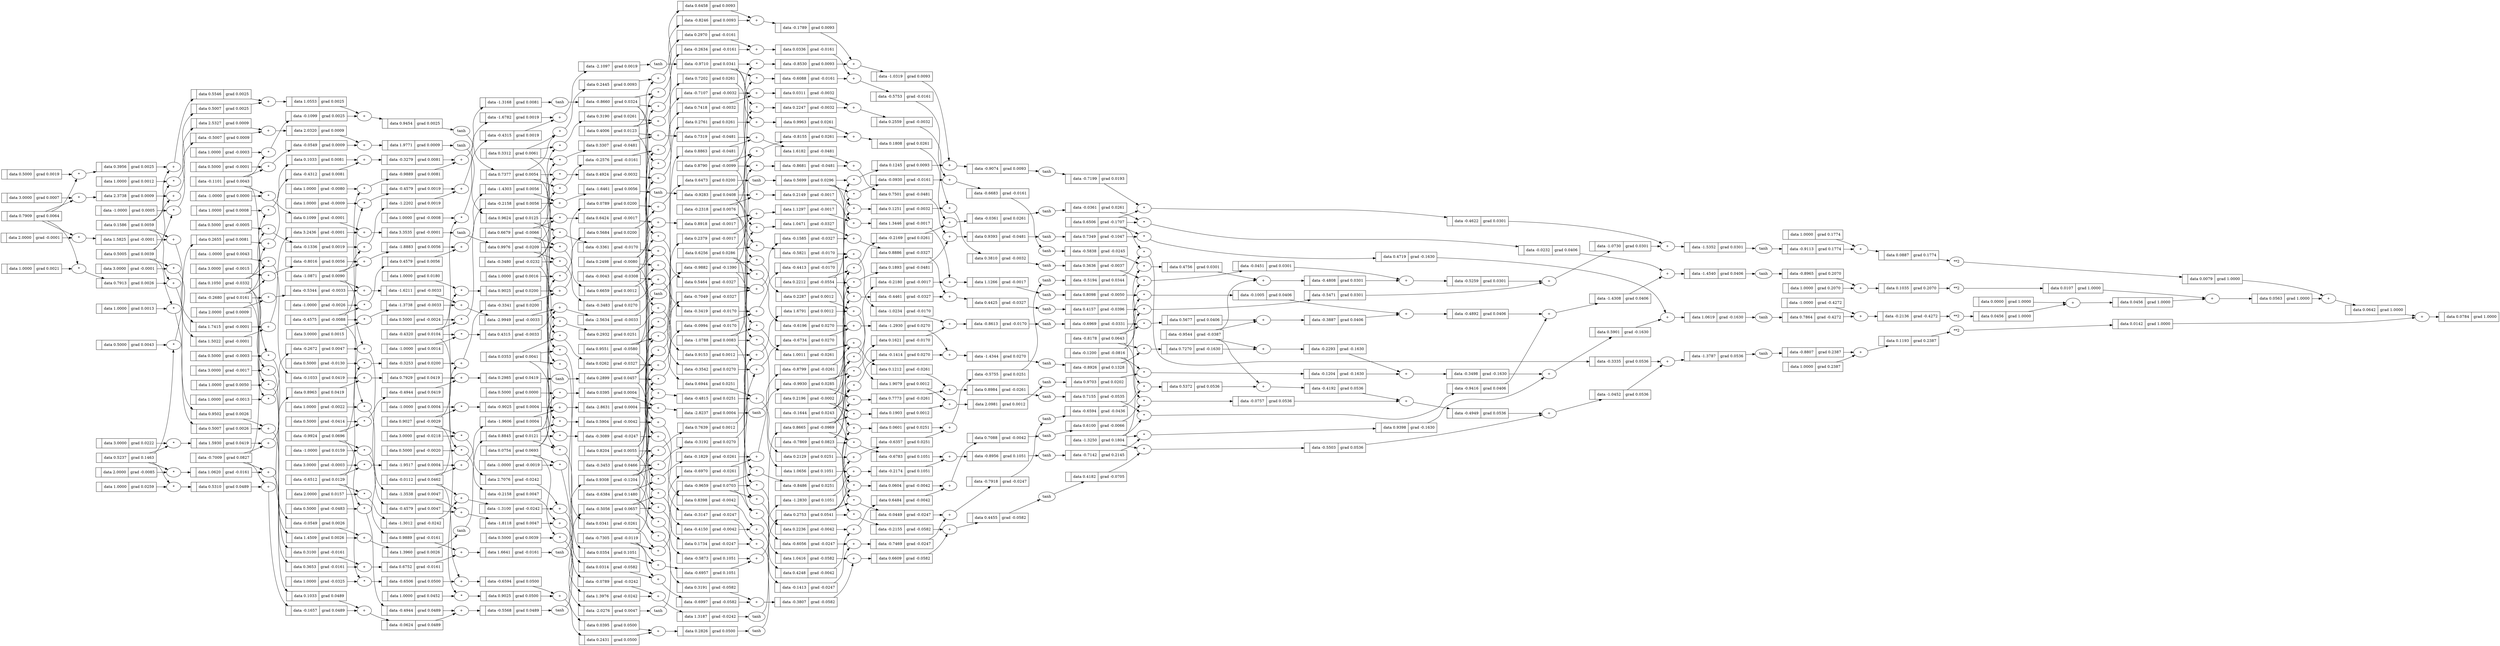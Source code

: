digraph {
	graph [rankdir=LR]
	140246406922304 [label="{ | data 3.0000 | grad 0.0007}" shape=record]
	140246406922352 [label="{ | data 2.3738 | grad 0.0009}" shape=record]
	"140246406922352*" [label="*"]
	"140246406922352*" -> 140246406922352
	140246655598704 [label="{ | data -1.4308 | grad 0.0406}" shape=record]
	"140246655598704+" [label="+"]
	"140246655598704+" -> 140246655598704
	140246655729776 [label="{ | data 0.5372 | grad 0.0536}" shape=record]
	"140246655729776*" [label="*"]
	"140246655729776*" -> 140246655729776
	140246655697104 [label="{ | data 1.0000 | grad 0.0452}" shape=record]
	140246655697152 [label="{ | data 0.9025 | grad 0.0500}" shape=record]
	"140246655697152*" [label="*"]
	"140246655697152*" -> 140246655697152
	140246655598896 [label="{ | data -0.0232 | grad 0.0406}" shape=record]
	"140246655598896*" [label="*"]
	"140246655598896*" -> 140246655598896
	140246655729968 [label="{ | data -0.4192 | grad 0.0536}" shape=record]
	"140246655729968+" [label="+"]
	"140246655729968+" -> 140246655729968
	140246406922640 [label="{ | data 0.9398 | grad -0.1630}" shape=record]
	"140246406922640*" [label="*"]
	"140246406922640*" -> 140246406922640
	140246655697344 [label="{ | data 0.2431 | grad 0.0500}" shape=record]
	"140246655697344+" [label="+"]
	"140246655697344+" -> 140246655697344
	140246655599088 [label="{ | data -1.4540 | grad 0.0406}" shape=record]
	"140246655599088+" [label="+"]
	"140246655599088+" -> 140246655599088
	140246406922736 [label="{ | data 0.1893 | grad -0.0481}" shape=record]
	"140246406922736*" [label="*"]
	"140246406922736*" -> 140246406922736
	140246655730160 [label="{ | data -0.0757 | grad 0.0536}" shape=record]
	"140246655730160*" [label="*"]
	"140246655730160*" -> 140246655730160
	140246655599184 [label="{ | data -0.8965 | grad 0.2070}" shape=record]
	"140246655599184tanh" [label=tanh]
	"140246655599184tanh" -> 140246655599184
	140246655697536 [label="{ | data 0.5000 | grad 0.0039}" shape=record]
	140246655730352 [label="{ | data -0.4949 | grad 0.0536}" shape=record]
	"140246655730352+" [label="+"]
	"140246655730352+" -> 140246655730352
	140246655697584 [label="{ | data 0.0395 | grad 0.0500}" shape=record]
	"140246655697584*" [label="*"]
	"140246655697584*" -> 140246655697584
	140246406923072 [label="{ | data 0.9624 | grad 0.0125}" shape=record]
	"140246406923072tanh" [label=tanh]
	"140246406923072tanh" -> 140246406923072
	140246655599472 [label="{ | data 0.5000 | grad 0.0019}" shape=record]
	140246655697776 [label="{ | data 0.2826 | grad 0.0500}" shape=record]
	"140246655697776+" [label="+"]
	"140246655697776+" -> 140246655697776
	140246655730544 [label="{ | data -0.5503 | grad 0.0536}" shape=record]
	"140246655730544*" [label="*"]
	"140246655730544*" -> 140246655730544
	140246655599520 [label="{ | data 0.3956 | grad 0.0025}" shape=record]
	"140246655599520*" [label="*"]
	"140246655599520*" -> 140246655599520
	140246655697872 [label="{ | data 0.2753 | grad 0.0541}" shape=record]
	"140246655697872tanh" [label=tanh]
	"140246655697872tanh" -> 140246655697872
	140246406923264 [label="{ | data 2.0320 | grad 0.0009}" shape=record]
	"140246406923264+" [label="+"]
	"140246406923264+" -> 140246406923264
	140246655730736 [label="{ | data -1.0452 | grad 0.0536}" shape=record]
	"140246655730736+" [label="+"]
	"140246655730736+" -> 140246655730736
	140246655599712 [label="{ | data 0.5546 | grad 0.0025}" shape=record]
	"140246655599712+" [label="+"]
	"140246655599712+" -> 140246655599712
	140246406923456 [label="{ | data -0.0549 | grad 0.0009}" shape=record]
	"140246406923456*" [label="*"]
	"140246406923456*" -> 140246406923456
	140246655698160 [label="{ | data -0.3089 | grad -0.0247}" shape=record]
	"140246655698160*" [label="*"]
	"140246655698160*" -> 140246655698160
	140246655730928 [label="{ | data -0.3335 | grad 0.0536}" shape=record]
	"140246655730928*" [label="*"]
	"140246655730928*" -> 140246655730928
	140246655599904 [label="{ | data 1.0000 | grad 0.0012}" shape=record]
	140246655599952 [label="{ | data 0.5007 | grad 0.0025}" shape=record]
	"140246655599952*" [label="*"]
	"140246655599952*" -> 140246655599952
	140246655731120 [label="{ | data -1.3787 | grad 0.0536}" shape=record]
	"140246655731120+" [label="+"]
	"140246655731120+" -> 140246655731120
	140246655698352 [label="{ | data -0.3147 | grad -0.0247}" shape=record]
	"140246655698352+" [label="+"]
	"140246655698352+" -> 140246655698352
	140246406923792 [label="{ | data 0.9393 | grad -0.0481}" shape=record]
	"140246406923792+" [label="+"]
	"140246406923792+" -> 140246406923792
	140246655600144 [label="{ | data 1.0553 | grad 0.0025}" shape=record]
	"140246655600144+" [label="+"]
	"140246655600144+" -> 140246655600144
	140246655731216 [label="{ | data -0.8807 | grad 0.2387}" shape=record]
	"140246655731216tanh" [label=tanh]
	"140246655731216tanh" -> 140246655731216
	140246406923888 [label="{ | data -0.3498 | grad -0.1630}" shape=record]
	"140246406923888+" [label="+"]
	"140246406923888+" -> 140246406923888
	140246655731312 [label="{ | data -1.0000 | grad -0.4272}" shape=record]
	140246655698544 [label="{ | data 0.1734 | grad -0.0247}" shape=record]
	"140246655698544*" [label="*"]
	"140246655698544*" -> 140246655698544
	140246655731360 [label="{ | data -0.2136 | grad -0.4272}" shape=record]
	"140246655731360+" [label="+"]
	"140246655731360+" -> 140246655731360
	140246406923984 [label="{ | data 0.7349 | grad -0.1047}" shape=record]
	"140246406923984tanh" [label=tanh]
	"140246406923984tanh" -> 140246406923984
	140246655600336 [label="{ | data 1.0000 | grad -0.0003}" shape=record]
	140246655600384 [label="{ | data -0.1099 | grad 0.0025}" shape=record]
	"140246655600384*" [label="*"]
	"140246655600384*" -> 140246655600384
	140246406924080 [label="{ | data 2.5327 | grad 0.0009}" shape=record]
	"140246406924080+" [label="+"]
	"140246406924080+" -> 140246406924080
	140246655698736 [label="{ | data -0.1413 | grad -0.0247}" shape=record]
	"140246655698736+" [label="+"]
	"140246655698736+" -> 140246655698736
	140246655731552 [label="{ | data 0.0456 | grad 1.0000}" shape=record]
	"140246655731552**2" [label="**2"]
	"140246655731552**2" -> 140246655731552
	140246655600576 [label="{ | data 0.9454 | grad 0.0025}" shape=record]
	"140246655600576+" [label="+"]
	"140246655600576+" -> 140246655600576
	140246655698928 [label="{ | data -0.6056 | grad -0.0247}" shape=record]
	"140246655698928*" [label="*"]
	"140246655698928*" -> 140246655698928
	140246655731744 [label="{ | data 0.0000 | grad 1.0000}" shape=record]
	140246655600672 [label="{ | data 0.7377 | grad 0.0054}" shape=record]
	"140246655600672tanh" [label=tanh]
	"140246655600672tanh" -> 140246655600672
	140246655731792 [label="{ | data 0.0456 | grad 1.0000}" shape=record]
	"140246655731792+" [label="+"]
	"140246655731792+" -> 140246655731792
	140246655699120 [label="{ | data -0.7469 | grad -0.0247}" shape=record]
	"140246655699120+" [label="+"]
	"140246655699120+" -> 140246655699120
	140246406924512 [label="{ | data -1.0000 | grad 0.0005}" shape=record]
	140246655731984 [label="{ | data 1.0000 | grad 0.2070}" shape=record]
	140246406924560 [label="{ | data 0.7864 | grad -0.4272}" shape=record]
	"140246406924560tanh" [label=tanh]
	"140246406924560tanh" -> 140246406924560
	140246655732032 [label="{ | data 0.1035 | grad 0.2070}" shape=record]
	"140246655732032+" [label="+"]
	"140246655732032+" -> 140246655732032
	140246655600960 [label="{ | data 0.5000 | grad 0.0043}" shape=record]
	140246655601008 [label="{ | data 0.2655 | grad 0.0081}" shape=record]
	"140246655601008*" [label="*"]
	"140246655601008*" -> 140246655601008
	140246655699312 [label="{ | data -0.0449 | grad -0.0247}" shape=record]
	"140246655699312*" [label="*"]
	"140246655699312*" -> 140246655699312
	140246406924752 [label="{ | data 0.5000 | grad -0.0001}" shape=record]
	140246655732224 [label="{ | data 0.0107 | grad 1.0000}" shape=record]
	"140246655732224**2" [label="**2"]
	"140246655732224**2" -> 140246655732224
	140246655601200 [label="{ | data -0.4312 | grad 0.0081}" shape=record]
	"140246655601200+" [label="+"]
	"140246655601200+" -> 140246655601200
	140246655699504 [label="{ | data -0.7918 | grad -0.0247}" shape=record]
	"140246655699504+" [label="+"]
	"140246655699504+" -> 140246655699504
	140246406924944 [label="{ | data 0.7270 | grad -0.1630}" shape=record]
	"140246406924944*" [label="*"]
	"140246406924944*" -> 140246406924944
	140246655699600 [label="{ | data -0.6594 | grad -0.0436}" shape=record]
	"140246655699600tanh" [label=tanh]
	"140246655699600tanh" -> 140246655699600
	140246655732416 [label="{ | data 0.0563 | grad 1.0000}" shape=record]
	"140246655732416+" [label="+"]
	"140246655732416+" -> 140246655732416
	140246406925040 [label="{ | data -0.1204 | grad -0.1630}" shape=record]
	"140246406925040*" [label="*"]
	"140246406925040*" -> 140246406925040
	140246655601392 [label="{ | data 1.0000 | grad 0.0008}" shape=record]
	140246406925088 [label="{ | data 0.7501 | grad -0.0481}" shape=record]
	"140246406925088+" [label="+"]
	"140246406925088+" -> 140246406925088
	140246655601440 [label="{ | data 0.1033 | grad 0.0081}" shape=record]
	"140246655601440*" [label="*"]
	"140246655601440*" -> 140246655601440
	140246655732608 [label="{ | data 1.0000 | grad 0.1774}" shape=record]
	140246655732656 [label="{ | data 0.0887 | grad 0.1774}" shape=record]
	"140246655732656+" [label="+"]
	"140246655732656+" -> 140246655732656
	140246655699888 [label="{ | data 0.5904 | grad -0.0042}" shape=record]
	"140246655699888*" [label="*"]
	"140246655699888*" -> 140246655699888
	140246406925280 [label="{ | data 0.4719 | grad -0.1630}" shape=record]
	"140246406925280*" [label="*"]
	"140246406925280*" -> 140246406925280
	140246655601632 [label="{ | data -0.3279 | grad 0.0081}" shape=record]
	"140246655601632+" [label="+"]
	"140246655601632+" -> 140246655601632
	140246406925424 [label="{ | data 3.0000 | grad 0.0222}" shape=record]
	140246655732848 [label="{ | data 0.0079 | grad 1.0000}" shape=record]
	"140246655732848**2" [label="**2"]
	"140246655732848**2" -> 140246655732848
	140246655700080 [label="{ | data 0.8398 | grad -0.0042}" shape=record]
	"140246655700080+" [label="+"]
	"140246655700080+" -> 140246655700080
	140246655601824 [label="{ | data 1.0000 | grad -0.0080}" shape=record]
	140246655601872 [label="{ | data -0.9889 | grad 0.0081}" shape=record]
	"140246655601872*" [label="*"]
	"140246655601872*" -> 140246655601872
	140246655733040 [label="{ | data 0.0642 | grad 1.0000}" shape=record]
	"140246655733040+" [label="+"]
	"140246655733040+" -> 140246655733040
	140246655700272 [label="{ | data -0.4150 | grad -0.0042}" shape=record]
	"140246655700272*" [label="*"]
	"140246655700272*" -> 140246655700272
	140246406925664 [label="{ | data 0.5901 | grad -0.1630}" shape=record]
	"140246406925664+" [label="+"]
	"140246406925664+" -> 140246406925664
	140246406925712 [label="{ | data 1.5930 | grad 0.0419}" shape=record]
	"140246406925712*" [label="*"]
	"140246406925712*" -> 140246406925712
	140246655602064 [label="{ | data -1.3168 | grad 0.0081}" shape=record]
	"140246655602064+" [label="+"]
	"140246655602064+" -> 140246655602064
	140246406925760 [label="{ | data 1.9771 | grad 0.0009}" shape=record]
	"140246406925760+" [label="+"]
	"140246406925760+" -> 140246406925760
	140246406925808 [label="{ | data -0.5007 | grad 0.0009}" shape=record]
	"140246406925808*" [label="*"]
	"140246406925808*" -> 140246406925808
	140246655602160 [label="{ | data -0.8660 | grad 0.0324}" shape=record]
	"140246655602160tanh" [label=tanh]
	"140246655602160tanh" -> 140246655602160
	140246655700464 [label="{ | data 0.4248 | grad -0.0042}" shape=record]
	"140246655700464+" [label="+"]
	"140246655700464+" -> 140246655700464
	140246655733280 [label="{ | data 0.1193 | grad 0.2387}" shape=record]
	"140246655733280+" [label="+"]
	"140246655733280+" -> 140246655733280
	140246655733232 [label="{ | data 1.0000 | grad 0.2387}" shape=record]
	140246406926000 [label="{ | data -0.2293 | grad -0.1630}" shape=record]
	"140246406926000+" [label="+"]
	"140246406926000+" -> 140246406926000
	140246655700656 [label="{ | data 0.2236 | grad -0.0042}" shape=record]
	"140246655700656*" [label="*"]
	"140246655700656*" -> 140246655700656
	140246406926048 [label="{ | data 1.0619 | grad -0.1630}" shape=record]
	"140246406926048+" [label="+"]
	"140246406926048+" -> 140246406926048
	140246655733472 [label="{ | data 0.0142 | grad 1.0000}" shape=record]
	"140246655733472**2" [label="**2"]
	"140246655733472**2" -> 140246655733472
	140246655602448 [label="{ | data 0.5000 | grad -0.0005}" shape=record]
	140246655602496 [label="{ | data -0.1336 | grad 0.0019}" shape=record]
	"140246655602496*" [label="*"]
	"140246655602496*" -> 140246655602496
	140246655700848 [label="{ | data 0.6484 | grad -0.0042}" shape=record]
	"140246655700848+" [label="+"]
	"140246655700848+" -> 140246655700848
	140246655733664 [label="{ | data 0.0784 | grad 1.0000}" shape=record]
	"140246655733664+" [label="+"]
	"140246655733664+" -> 140246655733664
	140246407024752 [label="{ | data -2.5634 | grad -0.0033}" shape=record]
	"140246407024752+" [label="+"]
	"140246407024752+" -> 140246407024752
	140246407024848 [label="{ | data -0.9882 | grad -0.1390}" shape=record]
	"140246407024848tanh" [label=tanh]
	"140246407024848tanh" -> 140246407024848
	140246407025136 [label="{ | data 2.0000 | grad 0.0157}" shape=record]
	140246407025184 [label="{ | data -1.3012 | grad -0.0242}" shape=record]
	"140246407025184*" [label="*"]
	"140246407025184*" -> 140246407025184
	140246407025376 [label="{ | data -1.3100 | grad -0.0242}" shape=record]
	"140246407025376+" [label="+"]
	"140246407025376+" -> 140246407025376
	140246407025568 [label="{ | data 3.0000 | grad -0.0218}" shape=record]
	140246407025616 [label="{ | data 2.7076 | grad -0.0242}" shape=record]
	"140246407025616*" [label="*"]
	"140246407025616*" -> 140246407025616
	140246407025808 [label="{ | data 1.3976 | grad -0.0242}" shape=record]
	"140246407025808+" [label="+"]
	"140246407025808+" -> 140246407025808
	140246407026000 [label="{ | data -1.0000 | grad -0.0019}" shape=record]
	140246407026048 [label="{ | data -0.0789 | grad -0.0242}" shape=record]
	"140246407026048*" [label="*"]
	"140246407026048*" -> 140246407026048
	140246407026240 [label="{ | data 1.3187 | grad -0.0242}" shape=record]
	"140246407026240+" [label="+"]
	"140246407026240+" -> 140246407026240
	140246407026336 [label="{ | data 0.8665 | grad -0.0969}" shape=record]
	"140246407026336tanh" [label=tanh]
	"140246407026336tanh" -> 140246407026336
	140246407026624 [label="{ | data -0.3483 | grad 0.0270}" shape=record]
	"140246407026624*" [label="*"]
	"140246407026624*" -> 140246407026624
	140246407026816 [label="{ | data -0.3542 | grad 0.0270}" shape=record]
	"140246407026816+" [label="+"]
	"140246407026816+" -> 140246407026816
	140246407027008 [label="{ | data -0.3192 | grad 0.0270}" shape=record]
	"140246407027008*" [label="*"]
	"140246407027008*" -> 140246407027008
	140246407027200 [label="{ | data -0.6734 | grad 0.0270}" shape=record]
	"140246407027200+" [label="+"]
	"140246407027200+" -> 140246407027200
	140246407027392 [label="{ | data -0.6196 | grad 0.0270}" shape=record]
	"140246407027392*" [label="*"]
	"140246407027392*" -> 140246407027392
	140246407027584 [label="{ | data -1.2930 | grad 0.0270}" shape=record]
	"140246407027584+" [label="+"]
	"140246407027584+" -> 140246407027584
	140246407027776 [label="{ | data -0.1414 | grad 0.0270}" shape=record]
	"140246407027776*" [label="*"]
	"140246407027776*" -> 140246407027776
	140246407027968 [label="{ | data -1.4344 | grad 0.0270}" shape=record]
	"140246407027968+" [label="+"]
	"140246407027968+" -> 140246407027968
	140246407028064 [label="{ | data -0.8926 | grad 0.1328}" shape=record]
	"140246407028064tanh" [label=tanh]
	"140246407028064tanh" -> 140246407028064
	140246407028352 [label="{ | data 0.6659 | grad 0.0012}" shape=record]
	"140246407028352*" [label="*"]
	"140246407028352*" -> 140246407028352
	140246407028544 [label="{ | data 0.9153 | grad 0.0012}" shape=record]
	"140246407028544+" [label="+"]
	"140246407028544+" -> 140246407028544
	140246655639664 [label="{ | data -0.6683 | grad -0.0161}" shape=record]
	"140246655639664+" [label="+"]
	"140246655639664+" -> 140246655639664
	140246655639760 [label="{ | data -0.5838 | grad -0.0245}" shape=record]
	"140246655639760tanh" [label=tanh]
	"140246655639760tanh" -> 140246655639760
	140246655672528 [label="{ | data 0.5000 | grad -0.0003}" shape=record]
	140246655672576 [label="{ | data -0.0549 | grad 0.0026}" shape=record]
	"140246655672576*" [label="*"]
	"140246655672576*" -> 140246655672576
	140246655672768 [label="{ | data 1.3960 | grad 0.0026}" shape=record]
	"140246655672768+" [label="+"]
	"140246655672768+" -> 140246655672768
	140246655640048 [label="{ | data 0.4924 | grad -0.0032}" shape=record]
	"140246655640048*" [label="*"]
	"140246655640048*" -> 140246655640048
	140246655672864 [label="{ | data 0.8845 | grad 0.0121}" shape=record]
	"140246655672864tanh" [label=tanh]
	"140246655672864tanh" -> 140246655672864
	140246655640240 [label="{ | data 0.7418 | grad -0.0032}" shape=record]
	"140246655640240+" [label="+"]
	"140246655640240+" -> 140246655640240
	140246655673152 [label="{ | data 1.0000 | grad 0.0259}" shape=record]
	140246655640432 [label="{ | data -0.7107 | grad -0.0032}" shape=record]
	"140246655640432*" [label="*"]
	"140246655640432*" -> 140246655640432
	140246655673200 [label="{ | data 0.5310 | grad 0.0489}" shape=record]
	"140246655673200*" [label="*"]
	"140246655673200*" -> 140246655673200
	140246655640624 [label="{ | data 0.0311 | grad -0.0032}" shape=record]
	"140246655640624+" [label="+"]
	"140246655640624+" -> 140246655640624
	140246655673392 [label="{ | data -0.1657 | grad 0.0489}" shape=record]
	"140246655673392+" [label="+"]
	"140246655673392+" -> 140246655673392
	140246655640816 [label="{ | data 0.2247 | grad -0.0032}" shape=record]
	"140246655640816*" [label="*"]
	"140246655640816*" -> 140246655640816
	140246655673584 [label="{ | data 1.0000 | grad 0.0050}" shape=record]
	140246655673632 [label="{ | data 0.1033 | grad 0.0489}" shape=record]
	"140246655673632*" [label="*"]
	"140246655673632*" -> 140246655673632
	140246655641008 [label="{ | data 0.2559 | grad -0.0032}" shape=record]
	"140246655641008+" [label="+"]
	"140246655641008+" -> 140246655641008
	140246655673824 [label="{ | data -0.0624 | grad 0.0489}" shape=record]
	"140246655673824+" [label="+"]
	"140246655673824+" -> 140246655673824
	140246655641200 [label="{ | data 0.1251 | grad -0.0032}" shape=record]
	"140246655641200*" [label="*"]
	"140246655641200*" -> 140246655641200
	140246655674016 [label="{ | data 0.5000 | grad -0.0483}" shape=record]
	140246655674064 [label="{ | data -0.4944 | grad 0.0489}" shape=record]
	"140246655674064*" [label="*"]
	"140246655674064*" -> 140246655674064
	140246655641392 [label="{ | data 0.3810 | grad -0.0032}" shape=record]
	"140246655641392+" [label="+"]
	"140246655641392+" -> 140246655641392
	140246655641488 [label="{ | data 0.3636 | grad -0.0037}" shape=record]
	"140246655641488tanh" [label=tanh]
	"140246655641488tanh" -> 140246655641488
	140246655674256 [label="{ | data -0.5568 | grad 0.0489}" shape=record]
	"140246655674256+" [label="+"]
	"140246655674256+" -> 140246655674256
	140246655674352 [label="{ | data -0.5056 | grad 0.0657}" shape=record]
	"140246655674352tanh" [label=tanh]
	"140246655674352tanh" -> 140246655674352
	140246655641776 [label="{ | data 0.0262 | grad -0.0327}" shape=record]
	"140246655641776*" [label="*"]
	"140246655641776*" -> 140246655641776
	140246655674640 [label="{ | data 1.0000 | grad -0.0013}" shape=record]
	140246655674688 [label="{ | data -0.2672 | grad 0.0047}" shape=record]
	"140246655674688*" [label="*"]
	"140246655674688*" -> 140246655674688
	140246655641968 [label="{ | data -0.7049 | grad -0.0327}" shape=record]
	"140246655641968+" [label="+"]
	"140246655641968+" -> 140246655641968
	140246655674880 [label="{ | data -1.3538 | grad 0.0047}" shape=record]
	"140246655674880+" [label="+"]
	"140246655674880+" -> 140246655674880
	140246655642160 [label="{ | data 0.5464 | grad -0.0327}" shape=record]
	"140246655642160*" [label="*"]
	"140246655642160*" -> 140246655642160
	140246655675072 [label="{ | data 1.0000 | grad -0.0022}" shape=record]
	140246655642352 [label="{ | data -0.1585 | grad -0.0327}" shape=record]
	"140246655642352+" [label="+"]
	"140246655642352+" -> 140246655642352
	140246655675120 [label="{ | data -0.4579 | grad 0.0047}" shape=record]
	"140246655675120*" [label="*"]
	"140246655675120*" -> 140246655675120
	140246655642544 [label="{ | data 1.0471 | grad -0.0327}" shape=record]
	"140246655642544*" [label="*"]
	"140246655642544*" -> 140246655642544
	140246655675312 [label="{ | data -1.8118 | grad 0.0047}" shape=record]
	"140246655675312+" [label="+"]
	"140246655675312+" -> 140246655675312
	140246655642736 [label="{ | data 0.8886 | grad -0.0327}" shape=record]
	"140246655642736+" [label="+"]
	"140246655642736+" -> 140246655642736
	140246655675504 [label="{ | data 0.5000 | grad -0.0020}" shape=record]
	140246655675552 [label="{ | data -0.2158 | grad 0.0047}" shape=record]
	"140246655675552*" [label="*"]
	"140246655675552*" -> 140246655675552
	140246655642928 [label="{ | data -0.4461 | grad -0.0327}" shape=record]
	"140246655642928*" [label="*"]
	"140246655642928*" -> 140246655642928
	140246655675744 [label="{ | data -2.0276 | grad 0.0047}" shape=record]
	"140246655675744+" [label="+"]
	"140246655675744+" -> 140246655675744
	140246655675840 [label="{ | data -0.9659 | grad 0.0703}" shape=record]
	"140246655675840tanh" [label=tanh]
	"140246655675840tanh" -> 140246655675840
	140246655643120 [label="{ | data 0.4425 | grad -0.0327}" shape=record]
	"140246655643120+" [label="+"]
	"140246655643120+" -> 140246655643120
	140246655643216 [label="{ | data 0.4157 | grad -0.0396}" shape=record]
	"140246655643216tanh" [label=tanh]
	"140246655643216tanh" -> 140246655643216
	140246655676128 [label="{ | data 1.0000 | grad -0.0325}" shape=record]
	140246655676176 [label="{ | data -0.6506 | grad 0.0500}" shape=record]
	"140246655676176*" [label="*"]
	"140246655676176*" -> 140246655676176
	140246655643504 [label="{ | data 0.2445 | grad 0.0093}" shape=record]
	"140246655643504*" [label="*"]
	"140246655643504*" -> 140246655643504
	140246655676368 [label="{ | data -0.6594 | grad 0.0500}" shape=record]
	"140246655676368+" [label="+"]
	"140246655676368+" -> 140246655676368
	140246406836528 [label="{ | data -0.3361 | grad -0.0170}" shape=record]
	"140246406836528*" [label="*"]
	"140246406836528*" -> 140246406836528
	140246406836720 [label="{ | data -0.3419 | grad -0.0170}" shape=record]
	"140246406836720+" [label="+"]
	"140246406836720+" -> 140246406836720
	140246406836912 [label="{ | data -0.0994 | grad -0.0170}" shape=record]
	"140246406836912*" [label="*"]
	"140246406836912*" -> 140246406836912
	140246406837104 [label="{ | data -0.4413 | grad -0.0170}" shape=record]
	"140246406837104+" [label="+"]
	"140246406837104+" -> 140246406837104
	140246406837296 [label="{ | data -0.5821 | grad -0.0170}" shape=record]
	"140246406837296*" [label="*"]
	"140246406837296*" -> 140246406837296
	140246406837488 [label="{ | data -1.0234 | grad -0.0170}" shape=record]
	"140246406837488+" [label="+"]
	"140246406837488+" -> 140246406837488
	140246406837680 [label="{ | data 0.1621 | grad -0.0170}" shape=record]
	"140246406837680*" [label="*"]
	"140246406837680*" -> 140246406837680
	140246406837872 [label="{ | data -0.8613 | grad -0.0170}" shape=record]
	"140246406837872+" [label="+"]
	"140246406837872+" -> 140246406837872
	140246406837968 [label="{ | data -0.6969 | grad -0.0331}" shape=record]
	"140246406837968tanh" [label=tanh]
	"140246406837968tanh" -> 140246406837968
	140246406838256 [label="{ | data 0.6424 | grad -0.0017}" shape=record]
	"140246406838256*" [label="*"]
	"140246406838256*" -> 140246406838256
	140246406838448 [label="{ | data 0.8918 | grad -0.0017}" shape=record]
	"140246406838448+" [label="+"]
	"140246406838448+" -> 140246406838448
	140246406838640 [label="{ | data 0.2379 | grad -0.0017}" shape=record]
	"140246406838640*" [label="*"]
	"140246406838640*" -> 140246406838640
	140246406838832 [label="{ | data 1.1297 | grad -0.0017}" shape=record]
	"140246406838832+" [label="+"]
	"140246406838832+" -> 140246406838832
	140246406839024 [label="{ | data 0.2149 | grad -0.0017}" shape=record]
	"140246406839024*" [label="*"]
	"140246406839024*" -> 140246406839024
	140246406839216 [label="{ | data 1.3446 | grad -0.0017}" shape=record]
	"140246406839216+" [label="+"]
	"140246406839216+" -> 140246406839216
	140246406839408 [label="{ | data -0.2180 | grad -0.0017}" shape=record]
	"140246406839408*" [label="*"]
	"140246406839408*" -> 140246406839408
	140246406839600 [label="{ | data 1.1266 | grad -0.0017}" shape=record]
	"140246406839600+" [label="+"]
	"140246406839600+" -> 140246406839600
	140246406839696 [label="{ | data 0.8098 | grad -0.0050}" shape=record]
	"140246406839696tanh" [label=tanh]
	"140246406839696tanh" -> 140246406839696
	140246406839984 [label="{ | data 0.0341 | grad -0.0261}" shape=record]
	"140246406839984*" [label="*"]
	"140246406839984*" -> 140246406839984
	140246406840176 [label="{ | data -0.6970 | grad -0.0261}" shape=record]
	"140246406840176+" [label="+"]
	"140246406840176+" -> 140246406840176
	140246407561280 [label="{ | data 2.0000 | grad -0.0001}" shape=record]
	140246407036992 [label="{ | data 0.7639 | grad 0.0012}" shape=record]
	"140246407036992*" [label="*"]
	"140246407036992*" -> 140246407036992
	140246407561328 [label="{ | data 1.5825 | grad -0.0001}" shape=record]
	"140246407561328*" [label="*"]
	"140246407561328*" -> 140246407561328
	140246655713392 [label="{ | data 0.0604 | grad -0.0042}" shape=record]
	"140246655713392*" [label="*"]
	"140246655713392*" -> 140246655713392
	140246407037184 [label="{ | data 1.6791 | grad 0.0012}" shape=record]
	"140246407037184+" [label="+"]
	"140246407037184+" -> 140246407037184
	140246407561520 [label="{ | data 1.7415 | grad -0.0001}" shape=record]
	"140246407561520+" [label="+"]
	"140246407561520+" -> 140246407561520
	140246655713584 [label="{ | data 0.7088 | grad -0.0042}" shape=record]
	"140246655713584+" [label="+"]
	"140246655713584+" -> 140246655713584
	140246655713680 [label="{ | data 0.6100 | grad -0.0066}" shape=record]
	"140246655713680tanh" [label=tanh]
	"140246655713680tanh" -> 140246655713680
	140246407037376 [label="{ | data 0.2287 | grad 0.0012}" shape=record]
	"140246407037376*" [label="*"]
	"140246407037376*" -> 140246407037376
	140246407561712 [label="{ | data 3.0000 | grad -0.0001}" shape=record]
	140246407561760 [label="{ | data 1.5022 | grad -0.0001}" shape=record]
	"140246407561760*" [label="*"]
	"140246407561760*" -> 140246407561760
	140246407037568 [label="{ | data 1.9079 | grad 0.0012}" shape=record]
	"140246407037568+" [label="+"]
	"140246407037568+" -> 140246407037568
	140246655713968 [label="{ | data 0.0314 | grad -0.0582}" shape=record]
	"140246655713968*" [label="*"]
	"140246655713968*" -> 140246655713968
	140246407561952 [label="{ | data 3.2436 | grad -0.0001}" shape=record]
	"140246407561952+" [label="+"]
	"140246407561952+" -> 140246407561952
	140246407037760 [label="{ | data 0.1903 | grad 0.0012}" shape=record]
	"140246407037760*" [label="*"]
	"140246407037760*" -> 140246407037760
	140246655714160 [label="{ | data -0.6997 | grad -0.0582}" shape=record]
	"140246655714160+" [label="+"]
	"140246655714160+" -> 140246655714160
	140246407562144 [label="{ | data -1.0000 | grad 0.0000}" shape=record]
	140246407562192 [label="{ | data 0.1099 | grad -0.0001}" shape=record]
	"140246407562192*" [label="*"]
	"140246407562192*" -> 140246407562192
	140246407037952 [label="{ | data 2.0981 | grad 0.0012}" shape=record]
	"140246407037952+" [label="+"]
	"140246407037952+" -> 140246407037952
	140246655714352 [label="{ | data 0.3191 | grad -0.0582}" shape=record]
	"140246655714352*" [label="*"]
	"140246655714352*" -> 140246655714352
	140246407038048 [label="{ | data 0.9703 | grad 0.0202}" shape=record]
	"140246407038048tanh" [label=tanh]
	"140246407038048tanh" -> 140246407038048
	140246407562384 [label="{ | data 3.3535 | grad -0.0001}" shape=record]
	"140246407562384+" [label="+"]
	"140246407562384+" -> 140246407562384
	140246407562480 [label="{ | data 0.9976 | grad -0.0209}" shape=record]
	"140246407562480tanh" [label=tanh]
	"140246407562480tanh" -> 140246407562480
	140246655714544 [label="{ | data -0.3807 | grad -0.0582}" shape=record]
	"140246655714544+" [label="+"]
	"140246655714544+" -> 140246655714544
	140246407038336 [label="{ | data 0.0354 | grad 0.1051}" shape=record]
	"140246407038336*" [label="*"]
	"140246407038336*" -> 140246407038336
	140246655714736 [label="{ | data 1.0416 | grad -0.0582}" shape=record]
	"140246655714736*" [label="*"]
	"140246655714736*" -> 140246655714736
	140246407562768 [label="{ | data 2.0000 | grad -0.0085}" shape=record]
	140246407562816 [label="{ | data 1.0620 | grad -0.0161}" shape=record]
	"140246407562816*" [label="*"]
	"140246407562816*" -> 140246407562816
	140246407038528 [label="{ | data -0.6957 | grad 0.1051}" shape=record]
	"140246407038528+" [label="+"]
	"140246407038528+" -> 140246407038528
	140246655714928 [label="{ | data 0.6609 | grad -0.0582}" shape=record]
	"140246655714928+" [label="+"]
	"140246655714928+" -> 140246655714928
	140246407563008 [label="{ | data 0.3653 | grad -0.0161}" shape=record]
	"140246407563008+" [label="+"]
	"140246407563008+" -> 140246407563008
	140246407038720 [label="{ | data -0.5873 | grad 0.1051}" shape=record]
	"140246407038720*" [label="*"]
	"140246407038720*" -> 140246407038720
	140246655715120 [label="{ | data -0.2155 | grad -0.0582}" shape=record]
	"140246655715120*" [label="*"]
	"140246655715120*" -> 140246655715120
	140246407563200 [label="{ | data 3.0000 | grad -0.0017}" shape=record]
	140246407038912 [label="{ | data -1.2830 | grad 0.1051}" shape=record]
	"140246407038912+" [label="+"]
	"140246407038912+" -> 140246407038912
	140246407563248 [label="{ | data 0.3100 | grad -0.0161}" shape=record]
	"140246407563248*" [label="*"]
	"140246407563248*" -> 140246407563248
	140246655715312 [label="{ | data 0.4455 | grad -0.0582}" shape=record]
	"140246655715312+" [label="+"]
	"140246655715312+" -> 140246655715312
	140246655715408 [label="{ | data 0.4182 | grad -0.0705}" shape=record]
	"140246655715408tanh" [label=tanh]
	"140246655715408tanh" -> 140246655715408
	140246407039104 [label="{ | data 1.0656 | grad 0.1051}" shape=record]
	"140246407039104*" [label="*"]
	"140246407039104*" -> 140246407039104
	140246407563440 [label="{ | data 0.6752 | grad -0.0161}" shape=record]
	"140246407563440+" [label="+"]
	"140246407563440+" -> 140246407563440
	140246407039296 [label="{ | data -0.2174 | grad 0.1051}" shape=record]
	"140246407039296+" [label="+"]
	"140246407039296+" -> 140246407039296
	140246407563632 [label="{ | data -1.0000 | grad 0.0159}" shape=record]
	140246655715696 [label="{ | data 0.2932 | grad 0.0251}" shape=record]
	"140246655715696*" [label="*"]
	"140246655715696*" -> 140246655715696
	140246407563680 [label="{ | data 0.9889 | grad -0.0161}" shape=record]
	"140246407563680*" [label="*"]
	"140246407563680*" -> 140246407563680
	140246407039488 [label="{ | data -0.6783 | grad 0.1051}" shape=record]
	"140246407039488*" [label="*"]
	"140246407039488*" -> 140246407039488
	140246655715888 [label="{ | data 0.6944 | grad 0.0251}" shape=record]
	"140246655715888+" [label="+"]
	"140246655715888+" -> 140246655715888
	140246407563872 [label="{ | data 1.6641 | grad -0.0161}" shape=record]
	"140246407563872+" [label="+"]
	"140246407563872+" -> 140246407563872
	140246407563968 [label="{ | data 0.9308 | grad -0.1204}" shape=record]
	"140246407563968tanh" [label=tanh]
	"140246407563968tanh" -> 140246407563968
	140246407039680 [label="{ | data -0.8956 | grad 0.1051}" shape=record]
	"140246407039680+" [label="+"]
	"140246407039680+" -> 140246407039680
	140246655716080 [label="{ | data -0.4815 | grad 0.0251}" shape=record]
	"140246655716080*" [label="*"]
	"140246655716080*" -> 140246655716080
	140246407039776 [label="{ | data -0.7142 | grad 0.2145}" shape=record]
	"140246407039776tanh" [label=tanh]
	"140246407039776tanh" -> 140246407039776
	140246655716272 [label="{ | data 0.2129 | grad 0.0251}" shape=record]
	"140246655716272+" [label="+"]
	"140246655716272+" -> 140246655716272
	140246407564256 [label="{ | data 2.0000 | grad 0.0009}" shape=record]
	140246407564304 [label="{ | data -0.5344 | grad -0.0033}" shape=record]
	"140246407564304*" [label="*"]
	"140246407564304*" -> 140246407564304
	140246407040064 [label="{ | data 0.3307 | grad -0.0481}" shape=record]
	"140246407040064*" [label="*"]
	"140246407040064*" -> 140246407040064
	140246655716464 [label="{ | data -0.8486 | grad 0.0251}" shape=record]
	"140246655716464*" [label="*"]
	"140246655716464*" -> 140246655716464
	140246407564496 [label="{ | data -1.6211 | grad -0.0033}" shape=record]
	"140246407564496+" [label="+"]
	"140246407564496+" -> 140246407564496
	140246407040256 [label="{ | data 0.7319 | grad -0.0481}" shape=record]
	"140246407040256+" [label="+"]
	"140246407040256+" -> 140246407040256
	140246655716656 [label="{ | data -0.6357 | grad 0.0251}" shape=record]
	"140246655716656+" [label="+"]
	"140246655716656+" -> 140246655716656
	140246407564688 [label="{ | data 3.0000 | grad 0.0015}" shape=record]
	140246407040448 [label="{ | data 0.8863 | grad -0.0481}" shape=record]
	"140246407040448*" [label="*"]
	"140246407040448*" -> 140246407040448
	140246407564736 [label="{ | data -1.3738 | grad -0.0033}" shape=record]
	"140246407564736*" [label="*"]
	"140246407564736*" -> 140246407564736
	140246655716848 [label="{ | data 0.0601 | grad 0.0251}" shape=record]
	"140246655716848*" [label="*"]
	"140246655716848*" -> 140246655716848
	140246407040640 [label="{ | data 1.6182 | grad -0.0481}" shape=record]
	"140246407040640+" [label="+"]
	"140246407040640+" -> 140246407040640
	140246407564928 [label="{ | data -2.9949 | grad -0.0033}" shape=record]
	"140246407564928+" [label="+"]
	"140246407564928+" -> 140246407564928
	140246655717040 [label="{ | data -0.5755 | grad 0.0251}" shape=record]
	"140246655717040+" [label="+"]
	"140246655717040+" -> 140246655717040
	140246655717136 [label="{ | data -0.5194 | grad 0.0344}" shape=record]
	"140246655717136tanh" [label=tanh]
	"140246655717136tanh" -> 140246655717136
	140246407040832 [label="{ | data -0.8681 | grad -0.0481}" shape=record]
	"140246407040832*" [label="*"]
	"140246407040832*" -> 140246407040832
	140246407565120 [label="{ | data -1.0000 | grad 0.0014}" shape=record]
	140246407565168 [label="{ | data 0.4315 | grad -0.0033}" shape=record]
	"140246407565168*" [label="*"]
	"140246407565168*" -> 140246407565168
	140246655619136 [label="{ | data -1.2202 | grad 0.0019}" shape=record]
	"140246655619136+" [label="+"]
	"140246655619136+" -> 140246655619136
	140246655586416 [label="{ | data -0.1829 | grad -0.0261}" shape=record]
	"140246655586416*" [label="*"]
	"140246655586416*" -> 140246655586416
	140246655619328 [label="{ | data 1.0000 | grad -0.0009}" shape=record]
	140246655586608 [label="{ | data -0.8799 | grad -0.0261}" shape=record]
	"140246655586608+" [label="+"]
	"140246655586608+" -> 140246655586608
	140246655619376 [label="{ | data -0.4579 | grad 0.0019}" shape=record]
	"140246655619376*" [label="*"]
	"140246655619376*" -> 140246655619376
	140246655586800 [label="{ | data 1.0011 | grad -0.0261}" shape=record]
	"140246655586800*" [label="*"]
	"140246655586800*" -> 140246655586800
	140246655619568 [label="{ | data -1.6782 | grad 0.0019}" shape=record]
	"140246655619568+" [label="+"]
	"140246655619568+" -> 140246655619568
	140246655586992 [label="{ | data 0.1212 | grad -0.0261}" shape=record]
	"140246655586992+" [label="+"]
	"140246655586992+" -> 140246655586992
	140246655619760 [label="{ | data 1.0000 | grad -0.0008}" shape=record]
	140246655619808 [label="{ | data -0.4315 | grad 0.0019}" shape=record]
	"140246655619808*" [label="*"]
	"140246655619808*" -> 140246655619808
	140246655587184 [label="{ | data 0.7773 | grad -0.0261}" shape=record]
	"140246655587184*" [label="*"]
	"140246655587184*" -> 140246655587184
	140246655620000 [label="{ | data -2.1097 | grad 0.0019}" shape=record]
	"140246655620000+" [label="+"]
	"140246655620000+" -> 140246655620000
	140246655620096 [label="{ | data -0.9710 | grad 0.0341}" shape=record]
	"140246655620096tanh" [label=tanh]
	"140246655620096tanh" -> 140246655620096
	140246655587376 [label="{ | data 0.8984 | grad -0.0261}" shape=record]
	"140246655587376+" [label="+"]
	"140246655587376+" -> 140246655587376
	140246655587472 [label="{ | data 0.7155 | grad -0.0535}" shape=record]
	"140246655587472tanh" [label=tanh]
	"140246655587472tanh" -> 140246655587472
	140246655620384 [label="{ | data 0.5000 | grad -0.0130}" shape=record]
	140246655620432 [label="{ | data -0.3253 | grad 0.0200}" shape=record]
	"140246655620432*" [label="*"]
	"140246655620432*" -> 140246655620432
	140246655587760 [label="{ | data 0.3190 | grad 0.0261}" shape=record]
	"140246655587760*" [label="*"]
	"140246655587760*" -> 140246655587760
	140246655620624 [label="{ | data -0.3341 | grad 0.0200}" shape=record]
	"140246655620624+" [label="+"]
	"140246655620624+" -> 140246655620624
	140246655587952 [label="{ | data 0.7202 | grad 0.0261}" shape=record]
	"140246655587952+" [label="+"]
	"140246655587952+" -> 140246655587952
	140246655620816 [label="{ | data 1.0000 | grad 0.0180}" shape=record]
	140246655620864 [label="{ | data 0.9025 | grad 0.0200}" shape=record]
	"140246655620864*" [label="*"]
	"140246655620864*" -> 140246655620864
	140246655588144 [label="{ | data 0.2761 | grad 0.0261}" shape=record]
	"140246655588144*" [label="*"]
	"140246655588144*" -> 140246655588144
	140246655621056 [label="{ | data 0.5684 | grad 0.0200}" shape=record]
	"140246655621056+" [label="+"]
	"140246655621056+" -> 140246655621056
	140246655588336 [label="{ | data 0.9963 | grad 0.0261}" shape=record]
	"140246655588336+" [label="+"]
	"140246655588336+" -> 140246655588336
	140246655621248 [label="{ | data 1.0000 | grad 0.0016}" shape=record]
	140246655588528 [label="{ | data -0.8155 | grad 0.0261}" shape=record]
	"140246655588528*" [label="*"]
	"140246655588528*" -> 140246655588528
	140246655621296 [label="{ | data 0.0789 | grad 0.0200}" shape=record]
	"140246655621296*" [label="*"]
	"140246655621296*" -> 140246655621296
	140246655588720 [label="{ | data 0.1808 | grad 0.0261}" shape=record]
	"140246655588720+" [label="+"]
	"140246655588720+" -> 140246655588720
	140246655621488 [label="{ | data 0.6473 | grad 0.0200}" shape=record]
	"140246655621488+" [label="+"]
	"140246655621488+" -> 140246655621488
	140246655621584 [label="{ | data 0.5699 | grad 0.0296}" shape=record]
	"140246655621584tanh" [label=tanh]
	"140246655621584tanh" -> 140246655621584
	140246655588912 [label="{ | data -0.2169 | grad 0.0261}" shape=record]
	"140246655588912*" [label="*"]
	"140246655588912*" -> 140246655588912
	140246655589104 [label="{ | data -0.0361 | grad 0.0261}" shape=record]
	"140246655589104+" [label="+"]
	"140246655589104+" -> 140246655589104
	140246655621872 [label="{ | data -0.2576 | grad -0.0161}" shape=record]
	"140246655621872*" [label="*"]
	"140246655621872*" -> 140246655621872
	140246655589200 [label="{ | data -0.0361 | grad 0.0261}" shape=record]
	"140246655589200tanh" [label=tanh]
	"140246655589200tanh" -> 140246655589200
	140246655622064 [label="{ | data -0.2634 | grad -0.0161}" shape=record]
	"140246655622064+" [label="+"]
	"140246655622064+" -> 140246655622064
	140246655589488 [label="{ | data 0.5677 | grad 0.0406}" shape=record]
	"140246655589488*" [label="*"]
	"140246655589488*" -> 140246655589488
	140246655622256 [label="{ | data 0.2970 | grad -0.0161}" shape=record]
	"140246655622256*" [label="*"]
	"140246655622256*" -> 140246655622256
	140246655589680 [label="{ | data -0.3887 | grad 0.0406}" shape=record]
	"140246655589680+" [label="+"]
	"140246655589680+" -> 140246655589680
	140246655622448 [label="{ | data 0.0336 | grad -0.0161}" shape=record]
	"140246655622448+" [label="+"]
	"140246655622448+" -> 140246655622448
	140246655589872 [label="{ | data -0.1005 | grad 0.0406}" shape=record]
	"140246655589872*" [label="*"]
	"140246655589872*" -> 140246655589872
	140246655622640 [label="{ | data -0.6088 | grad -0.0161}" shape=record]
	"140246655622640*" [label="*"]
	"140246655622640*" -> 140246655622640
	140246655590064 [label="{ | data -0.4892 | grad 0.0406}" shape=record]
	"140246655590064+" [label="+"]
	"140246655590064+" -> 140246655590064
	140246655622832 [label="{ | data -0.5753 | grad -0.0161}" shape=record]
	"140246655622832+" [label="+"]
	"140246655622832+" -> 140246655622832
	140246655623024 [label="{ | data -0.0930 | grad -0.0161}" shape=record]
	"140246655623024*" [label="*"]
	"140246655623024*" -> 140246655623024
	140246655590256 [label="{ | data -0.9416 | grad 0.0406}" shape=record]
	"140246655590256*" [label="*"]
	"140246655590256*" -> 140246655590256
	140246406258752 [label="{ | data -0.1644 | grad 0.0243}" shape=record]
	140246406979696 [label="{ | data 0.8963 | grad 0.0419}" shape=record]
	"140246406979696+" [label="+"]
	"140246406979696+" -> 140246406979696
	140246406258800 [label="{ | data -0.0043 | grad -0.0308}" shape=record]
	140246655656048 [label="{ | data 0.6458 | grad 0.0093}" shape=record]
	"140246655656048+" [label="+"]
	"140246655656048+" -> 140246655656048
	140246406258896 [label="{ | data 0.6679 | grad -0.0066}" shape=record]
	140246406979888 [label="{ | data -1.0000 | grad 0.0043}" shape=record]
	140246406258992 [label="{ | data 0.8204 | grad 0.0055}" shape=record]
	140246655656240 [label="{ | data -0.8246 | grad 0.0093}" shape=record]
	"140246655656240*" [label="*"]
	"140246655656240*" -> 140246655656240
	140246406979936 [label="{ | data -0.1033 | grad 0.0419}" shape=record]
	"140246406979936*" [label="*"]
	"140246406979936*" -> 140246406979936
	140246406259040 [label="{ | data -0.2318 | grad 0.0076}" shape=record]
	140246406259088 [label="{ | data 0.2196 | grad -0.0002}" shape=record]
	140246406259136 [label="{ | data 0.2498 | grad -0.0080}" shape=record]
	140246655656432 [label="{ | data -0.1789 | grad 0.0093}" shape=record]
	"140246655656432+" [label="+"]
	"140246655656432+" -> 140246655656432
	140246406980128 [label="{ | data 0.7929 | grad 0.0419}" shape=record]
	"140246406980128+" [label="+"]
	"140246406980128+" -> 140246406980128
	140246406259232 [label="{ | data 0.0353 | grad 0.0041}" shape=record]
	140246406259328 [label="{ | data -0.6384 | grad 0.1480}" shape=record]
	140246406259376 [label="{ | data -1.0788 | grad 0.0083}" shape=record]
	140246655656624 [label="{ | data -0.8530 | grad 0.0093}" shape=record]
	"140246655656624*" [label="*"]
	"140246655656624*" -> 140246655656624
	140246406980320 [label="{ | data 0.5000 | grad -0.0414}" shape=record]
	140246406259424 [label="{ | data -0.7869 | grad 0.0823}" shape=record]
	140246406980368 [label="{ | data -0.4944 | grad 0.0419}" shape=record]
	"140246406980368*" [label="*"]
	"140246406980368*" -> 140246406980368
	140246406259472 [label="{ | data -0.7305 | grad -0.0119}" shape=record]
	140246406259568 [label="{ | data 0.3312 | grad 0.0061}" shape=record]
	140246655656816 [label="{ | data -1.0319 | grad 0.0093}" shape=record]
	"140246655656816+" [label="+"]
	"140246655656816+" -> 140246655656816
	140246406980560 [label="{ | data 0.2985 | grad 0.0419}" shape=record]
	"140246406980560+" [label="+"]
	"140246406980560+" -> 140246406980560
	140246406259664 [label="{ | data 0.9551 | grad -0.0580}" shape=record]
	140246406259712 [label="{ | data 0.8790 | grad -0.0099}" shape=record]
	140246406259760 [label="{ | data 0.2212 | grad -0.0554}" shape=record]
	140246406980656 [label="{ | data 0.2899 | grad 0.0457}" shape=record]
	"140246406980656tanh" [label=tanh]
	"140246406980656tanh" -> 140246406980656
	140246655657008 [label="{ | data 0.1245 | grad 0.0093}" shape=record]
	"140246655657008*" [label="*"]
	"140246655657008*" -> 140246655657008
	140246406259808 [label="{ | data 0.4006 | grad 0.0123}" shape=record]
	140246655657200 [label="{ | data -0.9074 | grad 0.0093}" shape=record]
	"140246655657200+" [label="+"]
	"140246655657200+" -> 140246655657200
	140246406260000 [label="{ | data -0.8178 | grad 0.0643}" shape=record]
	140246406980944 [label="{ | data 3.0000 | grad -0.0015}" shape=record]
	140246655657296 [label="{ | data -0.7199 | grad 0.0193}" shape=record]
	"140246655657296tanh" [label=tanh]
	"140246655657296tanh" -> 140246655657296
	140246406980992 [label="{ | data -0.8016 | grad 0.0056}" shape=record]
	"140246406980992*" [label="*"]
	"140246406980992*" -> 140246406980992
	140246406260096 [label="{ | data -0.1200 | grad -0.0816}" shape=record]
	140246406260144 [label="{ | data -1.3250 | grad 0.1804}" shape=record]
	140246406260192 [label="{ | data 0.6506 | grad -0.1707}" shape=record]
	140246406260240 [label="{ | data -0.9544 | grad -0.0387}" shape=record]
	140246406981184 [label="{ | data -1.8883 | grad 0.0056}" shape=record]
	"140246406981184+" [label="+"]
	"140246406981184+" -> 140246406981184
	140246655657584 [label="{ | data 0.4756 | grad 0.0301}" shape=record]
	"140246655657584*" [label="*"]
	"140246655657584*" -> 140246655657584
	140246406981376 [label="{ | data -1.0000 | grad -0.0026}" shape=record]
	140246406981424 [label="{ | data 0.4579 | grad 0.0056}" shape=record]
	"140246406981424*" [label="*"]
	"140246406981424*" -> 140246406981424
	140246655657776 [label="{ | data -0.4808 | grad 0.0301}" shape=record]
	"140246655657776+" [label="+"]
	"140246655657776+" -> 140246655657776
	140246406981616 [label="{ | data -1.4303 | grad 0.0056}" shape=record]
	"140246406981616+" [label="+"]
	"140246406981616+" -> 140246406981616
	140246655657968 [label="{ | data -0.0451 | grad 0.0301}" shape=record]
	"140246655657968*" [label="*"]
	"140246655657968*" -> 140246655657968
	140246406981808 [label="{ | data 0.5000 | grad -0.0024}" shape=record]
	140246655658160 [label="{ | data -0.5259 | grad 0.0301}" shape=record]
	"140246655658160+" [label="+"]
	"140246655658160+" -> 140246655658160
	140246406981856 [label="{ | data -0.2158 | grad 0.0056}" shape=record]
	"140246406981856*" [label="*"]
	"140246406981856*" -> 140246406981856
	140246655658352 [label="{ | data -0.5471 | grad 0.0301}" shape=record]
	"140246655658352*" [label="*"]
	"140246655658352*" -> 140246655658352
	140246406982048 [label="{ | data -1.6461 | grad 0.0056}" shape=record]
	"140246406982048+" [label="+"]
	"140246406982048+" -> 140246406982048
	140246406982144 [label="{ | data -0.9283 | grad 0.0408}" shape=record]
	"140246406982144tanh" [label=tanh]
	"140246406982144tanh" -> 140246406982144
	140246655658544 [label="{ | data -1.0730 | grad 0.0301}" shape=record]
	"140246655658544+" [label="+"]
	"140246655658544+" -> 140246655658544
	140246655658736 [label="{ | data -0.4622 | grad 0.0301}" shape=record]
	"140246655658736*" [label="*"]
	"140246655658736*" -> 140246655658736
	140246406982432 [label="{ | data 3.0000 | grad -0.0003}" shape=record]
	140246406982480 [label="{ | data -1.9517 | grad 0.0004}" shape=record]
	"140246406982480*" [label="*"]
	"140246406982480*" -> 140246406982480
	140246655658928 [label="{ | data -1.5352 | grad 0.0301}" shape=record]
	"140246655658928+" [label="+"]
	"140246655658928+" -> 140246655658928
	140246406982672 [label="{ | data -1.9606 | grad 0.0004}" shape=record]
	"140246406982672+" [label="+"]
	"140246406982672+" -> 140246406982672
	140246655659024 [label="{ | data -0.9113 | grad 0.1774}" shape=record]
	"140246655659024tanh" [label=tanh]
	"140246655659024tanh" -> 140246655659024
	140246406982864 [label="{ | data -1.0000 | grad 0.0004}" shape=record]
	140246406982912 [label="{ | data -0.9025 | grad 0.0004}" shape=record]
	"140246406982912*" [label="*"]
	"140246406982912*" -> 140246406982912
	140246655659312 [label="{ | data 1.0000 | grad 0.0021}" shape=record]
	140246655659360 [label="{ | data 0.7913 | grad 0.0026}" shape=record]
	"140246655659360*" [label="*"]
	"140246655659360*" -> 140246655659360
	140246406983104 [label="{ | data -2.8631 | grad 0.0004}" shape=record]
	"140246406983104+" [label="+"]
	"140246406983104+" -> 140246406983104
	140246655659552 [label="{ | data 0.9502 | grad 0.0026}" shape=record]
	"140246655659552+" [label="+"]
	"140246655659552+" -> 140246655659552
	140246406983296 [label="{ | data 0.5000 | grad 0.0000}" shape=record]
	140246406983344 [label="{ | data 0.0395 | grad 0.0004}" shape=record]
	"140246406983344*" [label="*"]
	"140246406983344*" -> 140246406983344
	140246655659744 [label="{ | data 1.0000 | grad 0.0013}" shape=record]
	140246655659792 [label="{ | data 0.5007 | grad 0.0026}" shape=record]
	"140246655659792*" [label="*"]
	"140246655659792*" -> 140246655659792
	140246406983536 [label="{ | data -2.8237 | grad 0.0004}" shape=record]
	"140246406983536+" [label="+"]
	"140246406983536+" -> 140246406983536
	140246406983632 [label="{ | data -0.9930 | grad 0.0285}" shape=record]
	"140246406983632tanh" [label=tanh]
	"140246406983632tanh" -> 140246406983632
	140246655659984 [label="{ | data 1.4509 | grad 0.0026}" shape=record]
	"140246655659984+" [label="+"]
	"140246655659984+" -> 140246655659984
	140246406199280 [label="{ | data 0.7909 | grad 0.0064}" shape=record]
	140246406199376 [label="{ | data -0.1101 | grad 0.0043}" shape=record]
	140246406199424 [label="{ | data 0.5005 | grad 0.0039}" shape=record]
	140246406199712 [label="{ | data 0.1586 | grad 0.0059}" shape=record]
	140246406199856 [label="{ | data 0.5237 | grad 0.1463}" shape=record]
	140246406199952 [label="{ | data 0.1050 | grad -0.0332}" shape=record]
	140246406200000 [label="{ | data -0.7009 | grad 0.0827}" shape=record]
	140246406200048 [label="{ | data -0.9924 | grad 0.0696}" shape=record]
	140246406200336 [label="{ | data -0.2680 | grad 0.0161}" shape=record]
	140246406200576 [label="{ | data -0.4575 | grad -0.0088}" shape=record]
	140246406200624 [label="{ | data -0.4320 | grad 0.0104}" shape=record]
	140246406200672 [label="{ | data -1.0871 | grad 0.0090}" shape=record]
	140246406200768 [label="{ | data -0.6512 | grad 0.0129}" shape=record]
	140246406200864 [label="{ | data 0.9027 | grad -0.0029}" shape=record]
	140246406200912 [label="{ | data 0.0754 | grad 0.0693}" shape=record]
	140246406200960 [label="{ | data -0.0112 | grad 0.0462}" shape=record]
	140246406201152 [label="{ | data -0.3480 | grad -0.0232}" shape=record]
	140246406201248 [label="{ | data -0.3453 | grad 0.0466}" shape=record]
	140246406201296 [label="{ | data 0.6256 | grad 0.0286}" shape=record]
	140246406200672 -> "140246655619136+"
	140246407040832 -> "140246406925088+"
	140246407563872 -> "140246407563968tanh"
	140246406199376 -> "140246407562192*"
	140246655700656 -> "140246655700848+"
	140246407039680 -> "140246407039776tanh"
	140246655674352 -> "140246655698544*"
	140246655732608 -> "140246655732656+"
	140246655713584 -> "140246655713680tanh"
	140246655620096 -> "140246655642544*"
	140246406200336 -> "140246655674688*"
	140246406200000 -> "140246406979696+"
	140246406259808 -> "140246655587952+"
	140246406200768 -> "140246406982480*"
	140246655729776 -> "140246655729968+"
	140246406260144 -> "140246655658352*"
	140246406981856 -> "140246406982048+"
	140246406258800 -> "140246406836720+"
	140246655640048 -> "140246655640240+"
	140246406837104 -> "140246406837488+"
	140246406200912 -> "140246407026048*"
	140246655715408 -> "140246655730544*"
	140246655621248 -> "140246655621296*"
	140246655620096 -> "140246655656624*"
	140246655675840 -> "140246655700656*"
	140246406259088 -> "140246407037760*"
	140246406839696 -> "140246655589872*"
	140246655622064 -> "140246655622448+"
	140246406922736 -> "140246406923792+"
	140246655716080 -> "140246655716272+"
	140246406259568 -> "140246655587760*"
	140246406199952 -> "140246407563248*"
	140246655716656 -> "140246655717040+"
	140246655641968 -> "140246655642352+"
	140246655600672 -> "140246655643504*"
	140246406258752 -> "140246655699312*"
	140246406199376 -> "140246406923456*"
	140246407039104 -> "140246407039296+"
	140246655675840 -> "140246655698928*"
	140246655732848 -> "140246655733040+"
	140246655621056 -> "140246655621488+"
	140246406259808 -> "140246407040256+"
	140246406839216 -> "140246406839600+"
	140246406259472 -> "140246655714160+"
	140246655716464 -> "140246655716656+"
	140246406925280 -> "140246406926048+"
	140246406980368 -> "140246406980560+"
	140246407025616 -> "140246407025808+"
	140246655730352 -> "140246655730736+"
	140246406980656 -> "140246406838640*"
	140246407563632 -> "140246407563680*"
	140246406838640 -> "140246406838832+"
	140246655620432 -> "140246655620624+"
	140246655697104 -> "140246655697152*"
	140246655640624 -> "140246655641008+"
	140246407027392 -> "140246407027584+"
	140246406199376 -> "140246655600384*"
	140246406259472 -> "140246406840176+"
	140246406980656 -> "140246406836912*"
	140246655599088 -> "140246655599184tanh"
	140246406837872 -> "140246406837968tanh"
	140246406259760 -> "140246655588912*"
	140246655672528 -> "140246655672576*"
	140246655589680 -> "140246655590064+"
	140246406259568 -> "140246407040064*"
	140246655601872 -> "140246655602064+"
	140246655657296 -> "140246655658736*"
	140246655715120 -> "140246655715312+"
	140246406259232 -> "140246655713968*"
	140246406259040 -> "140246407037376*"
	140246655641392 -> "140246655641488tanh"
	140246406199712 -> "140246655659552+"
	140246655621584 -> "140246655642928*"
	140246655600576 -> "140246655600672tanh"
	140246406923456 -> "140246406925760+"
	140246655674016 -> "140246655674064*"
	140246406983632 -> "140246655588912*"
	140246406259712 -> "140246655588528*"
	140246655731360 -> "140246655731552**2"
	140246655602160 -> "140246655642160*"
	140246655673584 -> "140246655673632*"
	140246407028064 -> "140246406924944*"
	140246655697872 -> "140246655716848*"
	140246406258992 -> "140246407036992*"
	140246406258752 -> "140246406837680*"
	140246655642736 -> "140246655643120+"
	140246655621584 -> "140246655641200*"
	140246406199856 -> "140246655673200*"
	140246406979936 -> "140246406980128+"
	140246406259664 -> "140246655588144*"
	140246655675072 -> "140246655675120*"
	140246655588336 -> "140246655588720+"
	140246655642160 -> "140246655642352+"
	140246655600384 -> "140246655600576+"
	140246406260240 -> "140246655657776+"
	140246655586800 -> "140246655586992+"
	140246407561952 -> "140246407562384+"
	140246406981424 -> "140246406981616+"
	140246655731120 -> "140246655731216tanh"
	140246407564688 -> "140246407564736*"
	140246406200672 -> "140246655674880+"
	140246655673392 -> "140246655673824+"
	140246406259088 -> "140246655641200*"
	140246655676128 -> "140246655676176*"
	140246407563440 -> "140246407563872+"
	140246655601440 -> "140246655601632+"
	140246655698736 -> "140246655699120+"
	140246407037184 -> "140246407037568+"
	140246655674880 -> "140246655675312+"
	140246406982480 -> "140246406982672+"
	140246406199424 -> "140246655599952*"
	140246406200960 -> "140246407025376+"
	140246406259712 -> "140246407040832*"
	140246655659984 -> "140246655672768+"
	140246406259376 -> "140246655714736*"
	140246407564928 -> "140246407024752+"
	140246407562144 -> "140246407562192*"
	140246655672864 -> "140246655698160*"
	140246407024848 -> "140246407037376*"
	140246407564496 -> "140246407564928+"
	140246655641200 -> "140246655641392+"
	140246406200624 -> "140246655675552*"
	140246406260192 -> "140246655730928*"
	140246655589872 -> "140246655590064+"
	140246407036992 -> "140246407037184+"
	140246406260000 -> "140246655657584*"
	140246655699600 -> "140246655729776*"
	140246406259664 -> "140246407040448*"
	140246655587376 -> "140246655587472tanh"
	140246406259328 -> "140246655714352*"
	140246655673152 -> "140246655673200*"
	140246655732416 -> "140246655733040+"
	140246407025184 -> "140246407025376+"
	140246655620000 -> "140246655620096tanh"
	140246407563200 -> "140246407563248*"
	140246406200672 -> "140246406981184+"
	140246406260096 -> "140246655730160*"
	140246655657968 -> "140246655658160+"
	140246655622640 -> "140246655622832+"
	140246406982144 -> "140246406837296*"
	140246655643504 -> "140246655656048+"
	140246655674640 -> "140246655674688*"
	140246406923888 -> "140246406925664+"
	140246655733472 -> "140246655733664+"
	140246407026336 -> "140246407027776*"
	140246406922352 -> "140246406924080+"
	140246406259568 -> "140246655643504*"
	140246407564256 -> "140246407564304*"
	140246406259040 -> "140246655640816*"
	140246655619808 -> "140246655620000+"
	140246407563008 -> "140246407563440+"
	140246655699504 -> "140246655699600tanh"
	140246407040064 -> "140246407040256+"
	140246406980656 -> "140246655588144*"
	140246406200624 -> "140246406981856*"
	140246655656624 -> "140246655656816+"
	140246406836720 -> "140246406837104+"
	140246406260096 -> "140246406925040*"
	140246407026336 -> "140246407037760*"
	140246655621296 -> "140246655621488+"
	140246655713968 -> "140246655714160+"
	140246655657200 -> "140246655657296tanh"
	140246406259808 -> "140246655656048+"
	140246655602496 -> "140246655619136+"
	140246655620864 -> "140246655621056+"
	140246655588912 -> "140246655589104+"
	140246406260144 -> "140246655730544*"
	140246655699312 -> "140246655699504+"
	140246407026336 -> "140246406922736*"
	140246655700272 -> "140246655700464+"
	140246406983632 -> "140246406837680*"
	140246407038720 -> "140246407038912+"
	140246655620096 -> "140246655622640*"
	140246407039296 -> "140246407039680+"
	140246655599904 -> "140246655599952*"
	140246407562480 -> "140246407040064*"
	140246406982048 -> "140246406982144tanh"
	140246406925712 -> "140246406979696+"
	140246406201152 -> "140246655621872*"
	140246406926000 -> "140246406923888+"
	140246655733040 -> "140246655733664+"
	140246406838256 -> "140246406838448+"
	140246406201296 -> "140246655622640*"
	140246655640240 -> "140246655640624+"
	140246655619376 -> "140246655619568+"
	140246406983536 -> "140246406983632tanh"
	140246655600960 -> "140246655601008*"
	140246655700848 -> "140246655713584+"
	140246406200768 -> "140246407025184*"
	140246655599712 -> "140246655600144+"
	140246655620096 -> "140246655640816*"
	140246655590256 -> "140246655598704+"
	140246406201296 -> "140246406837296*"
	140246407024752 -> "140246407024848tanh"
	140246406199376 -> "140246655672576*"
	140246407039776 -> "140246406922640*"
	140246407563968 -> "140246407040448*"
	140246406260192 -> "140246406925280*"
	140246655732224 -> "140246655732416+"
	140246406983344 -> "140246406983536+"
	140246406259760 -> "140246655657008*"
	140246407037760 -> "140246407037952+"
	140246406200864 -> "140246655620864*"
	140246407026240 -> "140246407026336tanh"
	140246406258752 -> "140246407027776*"
	140246406980560 -> "140246406980656tanh"
	140246655731792 -> "140246655732416+"
	140246406982144 -> "140246655588528*"
	140246407563968 -> "140246407038720*"
	140246406259712 -> "140246655656624*"
	140246406200336 -> "140246406980992*"
	140246406838832 -> "140246406839216+"
	140246655658736 -> "140246655658928+"
	140246655733280 -> "140246655733472**2"
	140246406199424 -> "140246655659792*"
	140246406923072 -> "140246406839984*"
	140246655729968 -> "140246655730352+"
	140246407027584 -> "140246407027968+"
	140246406258896 -> "140246406838256*"
	140246407026048 -> "140246407026240+"
	140246406201248 -> "140246655622256*"
	140246407027008 -> "140246407027200+"
	140246406259664 -> "140246655656240*"
	140246655600672 -> "140246655641776*"
	140246655697536 -> "140246655697584*"
	140246406982144 -> "140246655586800*"
	140246655602064 -> "140246655602160tanh"
	140246655675504 -> "140246655675552*"
	140246655715312 -> "140246655715408tanh"
	140246655659792 -> "140246655659984+"
	140246406259136 -> "140246406838448+"
	140246406260240 -> "140246655729968+"
	140246655716272 -> "140246655716656+"
	140246655659360 -> "140246655659552+"
	140246655598704 -> "140246655599088+"
	140246406259424 -> "140246655587184*"
	140246406200576 -> "140246407564736*"
	140246407565120 -> "140246407565168*"
	140246655621584 -> "140246655623024*"
	140246655731552 -> "140246655731792+"
	140246406259232 -> "140246407038336*"
	140246406201248 -> "140246406836912*"
	140246655714736 -> "140246655714928+"
	140246655600672 -> "140246655640048*"
	140246406923792 -> "140246406923984tanh"
	140246655602160 -> "140246655622256*"
	140246406259088 -> "140246655713392*"
	140246407561760 -> "140246407561952+"
	140246406258896 -> "140246655640048*"
	140246655697344 -> "140246655697776+"
	140246655675312 -> "140246655675744+"
	140246655673200 -> "140246655673392+"
	140246406982912 -> "140246406983104+"
	140246406259040 -> "140246655700656*"
	140246406837296 -> "140246406837488+"
	140246655599472 -> "140246655599520*"
	140246655642352 -> "140246655642736+"
	140246407563248 -> "140246407563440+"
	140246655586992 -> "140246655587376+"
	140246406259136 -> "140246655640240+"
	140246406259088 -> "140246406839408*"
	140246655587952 -> "140246655588336+"
	140246407562816 -> "140246407563008+"
	140246655619328 -> "140246655619376*"
	140246406839600 -> "140246406839696tanh"
	140246406925808 -> "140246406923264+"
	140246406259808 -> "140246655715888+"
	140246406260000 -> "140246655729776*"
	140246655716848 -> "140246655717040+"
	140246655589200 -> "140246655598896*"
	140246406983632 -> "140246655587184*"
	140246407564304 -> "140246407564496+"
	140246406200912 -> "140246655621296*"
	140246655602160 -> "140246655640432*"
	140246655656048 -> "140246655656432+"
	140246655587760 -> "140246655587952+"
	140246655697872 -> "140246655715120*"
	140246655673824 -> "140246655674256+"
	140246406837968 -> "140246655589488*"
	140246406259424 -> "140246407039488*"
	140246655698352 -> "140246655698736+"
	140246406199952 -> "140246655601440*"
	140246407024848 -> "140246407027392*"
	140246406839408 -> "140246406839600+"
	140246406923984 -> "140246406925280*"
	140246655619136 -> "140246655619568+"
	140246655730544 -> "140246655730736+"
	140246406259568 -> "140246655715696*"
	140246406259376 -> "140246407039104*"
	140246655656816 -> "140246655657200+"
	140246655640816 -> "140246655641008+"
	140246655588528 -> "140246655588720+"
	140246655698160 -> "140246655698352+"
	140246406260000 -> "140246406924944*"
	140246655732032 -> "140246655732224**2"
	140246407561328 -> "140246407561520+"
	140246406259328 -> "140246407038720*"
	140246406199280 -> "140246407561328*"
	140246655658160 -> "140246655658544+"
	140246406200048 -> "140246407563680*"
	140246655643120 -> "140246655643216tanh"
	140246406259040 -> "140246406839024*"
	140246406200624 -> "140246407565168*"
	140246406980320 -> "140246406980368*"
	140246655657584 -> "140246655657776+"
	140246655622256 -> "140246655622448+"
	140246406922304 -> "140246406922352*"
	140246406258992 -> "140246406838640*"
	140246655732656 -> "140246655732848**2"
	140246655643216 -> "140246655658352*"
	140246406199712 -> "140246406924080+"
	140246407040256 -> "140246407040640+"
	140246655642928 -> "140246655643120+"
	140246655621488 -> "140246655621584tanh"
	140246406981376 -> "140246406981424*"
	140246655590064 -> "140246655598704+"
	140246406259760 -> "140246655716848*"
	140246655714160 -> "140246655714544+"
	140246655672864 -> "140246655715696*"
	140246406259760 -> "140246406922736*"
	140246655601824 -> "140246655601872*"
	140246655589104 -> "140246655589200tanh"
	140246406980128 -> "140246406980560+"
	140246406982864 -> "140246406982912*"
	140246406260144 -> "140246406922640*"
	140246406924512 -> "140246406925808*"
	140246406922640 -> "140246406925664+"
	140246407040640 -> "140246406925088+"
	140246406258800 -> "140246407026816+"
	140246655731312 -> "140246655731360+"
	140246406259712 -> "140246655716464*"
	140246406201152 -> "140246655698160*"
	140246406981616 -> "140246406982048+"
	140246406258992 -> "140246655640432*"
	140246655700464 -> "140246655700848+"
	140246406201296 -> "140246655698928*"
	140246406925664 -> "140246406926048+"
	140246407038912 -> "140246407039296+"
	140246406981184 -> "140246406981616+"
	140246655622832 -> "140246655639664+"
	140246655676368 -> "140246655697344+"
	140246406199424 -> "140246406925808*"
	140246655698928 -> "140246655699120+"
	140246406200000 -> "140246407563008+"
	140246655699888 -> "140246655700080+"
	140246407037376 -> "140246407037568+"
	140246406260240 -> "140246655589680+"
	140246406259664 -> "140246655716080*"
	140246406200576 -> "140246655619376*"
	140246655601632 -> "140246655602064+"
	140246406925040 -> "140246406923888+"
	140246406980656 -> "140246655586416*"
	140246407025568 -> "140246407025616*"
	140246406982672 -> "140246406983104+"
	140246406259424 -> "140246655642928*"
	140246406979888 -> "140246406979936*"
	140246406200864 -> "140246406982912*"
	140246655658352 -> "140246655658544+"
	140246655600336 -> "140246655600384*"
	140246406200960 -> "140246655620624+"
	140246406200864 -> "140246655697152*"
	140246406258896 -> "140246655699888*"
	140246407026624 -> "140246407026816+"
	140246406199280 -> "140246655599520*"
	140246406200048 -> "140246655601872*"
	140246406980944 -> "140246406980992*"
	140246407025376 -> "140246407025808+"
	140246655675120 -> "140246655675312+"
	140246655601392 -> "140246655601440*"
	140246407040448 -> "140246407040640+"
	140246406979696 -> "140246406980128+"
	140246655715888 -> "140246655716272+"
	140246406259136 -> "140246655700080+"
	140246406200336 -> "140246407564304*"
	140246406982432 -> "140246406982480*"
	140246407562480 -> "140246407038336*"
	140246407037952 -> "140246407038048tanh"
	140246655600144 -> "140246655600576+"
	140246406924752 -> "140246406923456*"
	140246407562384 -> "140246407562480tanh"
	140246406201248 -> "140246655698544*"
	140246406201152 -> "140246406836528*"
	140246655602448 -> "140246655602496*"
	140246655599184 -> "140246655732032+"
	140246655715696 -> "140246655715888+"
	140246655658928 -> "140246655659024tanh"
	140246655601200 -> "140246655601632+"
	140246655674352 -> "140246655716080*"
	140246655623024 -> "140246655639664+"
	140246407025136 -> "140246407025184*"
	140246406838448 -> "140246406838832+"
	140246407562192 -> "140246407562384+"
	140246407563968 -> "140246407027008*"
	140246407027200 -> "140246407027584+"
	140246406258800 -> "140246655622064+"
	140246406926048 -> "140246406924560tanh"
	140246655672768 -> "140246655672864tanh"
	140246655600672 -> "140246655621872*"
	140246655641776 -> "140246655641968+"
	140246406200000 -> "140246655601200+"
	140246407563680 -> "140246407563872+"
	140246406200624 -> "140246655619808*"
	140246655674352 -> "140246655714352*"
	140246406259472 -> "140246407038528+"
	140246407565168 -> "140246407024752+"
	140246655697152 -> "140246655697344+"
	140246407028544 -> "140246407037184+"
	140246407039488 -> "140246407039680+"
	140246655619760 -> "140246655619808*"
	140246406199280 -> "140246406922352*"
	140246655714928 -> "140246655715312+"
	140246407027968 -> "140246407028064tanh"
	140246406200912 -> "140246406983344*"
	140246655639760 -> "140246655657584*"
	140246406923264 -> "140246406925760+"
	140246407563968 -> "140246407036992*"
	140246655659024 -> "140246655732656+"
	140246407564736 -> "140246407564928+"
	140246655672576 -> "140246655672768+"
	140246406260096 -> "140246655589872*"
	140246406923072 -> "140246406838256*"
	140246406200912 -> "140246655697584*"
	140246655620816 -> "140246655620864*"
	140246406837488 -> "140246406837872+"
	140246655717136 -> "140246655730928*"
	140246406199952 -> "140246655673632*"
	140246655675840 -> "140246655716464*"
	140246407027776 -> "140246407027968+"
	140246406836912 -> "140246406837104+"
	140246655619568 -> "140246655620000+"
	140246655673632 -> "140246655673824+"
	140246406923072 -> "140246406836528*"
	140246655586608 -> "140246655586992+"
	140246406259376 -> "140246655586800*"
	140246655717040 -> "140246655717136tanh"
	140246406200336 -> "140246655602496*"
	140246406260192 -> "140246655598896*"
	140246406199424 -> "140246407561760*"
	140246655675840 -> "140246655714736*"
	140246655620624 -> "140246655621056+"
	140246655674688 -> "140246655674880+"
	140246655713392 -> "140246655713584+"
	140246406259328 -> "140246655586416*"
	140246655639664 -> "140246655639760tanh"
	140246655586416 -> "140246655586608+"
	140246406924080 -> "140246406923264+"
	140246406200768 -> "140246655620432*"
	140246406258992 -> "140246655700272*"
	140246406260144 -> "140246655590256*"
	140246655697872 -> "140246655699312*"
	140246406199856 -> "140246407562816*"
	140246406200576 -> "140246655675120*"
	140246406260240 -> "140246406926000+"
	140246655713680 -> "140246655730160*"
	140246655676176 -> "140246655676368+"
	140246655730736 -> "140246655731120+"
	140246655587472 -> "140246655590256*"
	140246406839024 -> "140246406839216+"
	140246406839984 -> "140246406840176+"
	140246406199952 -> "140246406979936*"
	140246407038048 -> "140246406925040*"
	140246655641008 -> "140246655641392+"
	140246655730160 -> "140246655730352+"
	140246655731216 -> "140246655733280+"
	140246406258752 -> "140246655623024*"
	140246406200672 -> "140246407564496+"
	140246655640432 -> "140246655640624+"
	140246406981808 -> "140246406981856*"
	140246406200960 -> "140246655676368+"
	140246655621872 -> "140246655622064+"
	140246406925088 -> "140246406923792+"
	140246655697872 -> "140246655713392*"
	140246406199712 -> "140246407561520+"
	140246655657776 -> "140246655658160+"
	140246406983296 -> "140246406983344*"
	140246655622448 -> "140246655622832+"
	140246406199280 -> "140246655659360*"
	140246406259232 -> "140246406839984*"
	140246655589488 -> "140246655589680+"
	140246655598896 -> "140246655599088+"
	140246406837680 -> "140246406837872+"
	140246655731744 -> "140246655731792+"
	140246406259472 -> "140246655641968+"
	140246655659552 -> "140246655659984+"
	140246407024848 -> "140246407040832*"
	140246406200576 -> "140246406981424*"
	140246655733232 -> "140246655733280+"
	140246655621584 -> "140246655657008*"
	140246655599952 -> "140246655600144+"
	140246655642544 -> "140246655642736+"
	140246655602160 -> "140246655656240*"
	140246407026000 -> "140246407026048*"
	140246406983104 -> "140246406983536+"
	140246406980992 -> "140246406981184+"
	140246655656432 -> "140246655656816+"
	140246655672864 -> "140246655699888*"
	140246655588144 -> "140246655588336+"
	140246407024848 -> "140246407039104*"
	140246406259424 -> "140246655715120*"
	140246406259232 -> "140246655641776*"
	140246655659744 -> "140246655659792*"
	140246655620384 -> "140246655620432*"
	140246655588720 -> "140246655589104+"
	140246406200960 -> "140246406982672+"
	140246655730928 -> "140246655731120+"
	140246655699120 -> "140246655699504+"
	140246655656240 -> "140246655656432+"
	140246655700080 -> "140246655700464+"
	140246406200048 -> "140246655674064*"
	140246406201152 -> "140246407026624*"
	140246407038528 -> "140246407038912+"
	140246407025808 -> "140246407026240+"
	140246655698544 -> "140246655698736+"
	140246406982144 -> "140246406839024*"
	140246407561712 -> "140246407561760*"
	140246406201296 -> "140246407027392*"
	140246406199856 -> "140246655601008*"
	140246655672864 -> "140246655713968*"
	140246406923072 -> "140246655587760*"
	140246655731984 -> "140246655732032+"
	140246407561280 -> "140246407561328*"
	140246655674256 -> "140246655674352tanh"
	140246655657008 -> "140246655657200+"
	140246655697776 -> "140246655697872tanh"
	140246407038336 -> "140246407038528+"
	140246407562768 -> "140246407562816*"
	140246655675744 -> "140246655675840tanh"
	140246407026816 -> "140246407027200+"
	140246406925760 -> "140246406923072tanh"
	140246407561520 -> "140246407561952+"
	140246407026336 -> "140246407039488*"
	140246655587184 -> "140246655587376+"
	140246406924944 -> "140246406926000+"
	140246406199712 -> "140246655599712+"
	140246655599520 -> "140246655599712+"
	140246655659312 -> "140246655659360*"
	140246655674064 -> "140246655674256+"
	140246406200864 -> "140246407025616*"
	140246407562480 -> "140246407028352*"
	140246406258896 -> "140246407028352*"
	140246406840176 -> "140246655586608+"
	140246655697584 -> "140246655697776+"
	140246655714544 -> "140246655714928+"
	140246406259376 -> "140246655642544*"
	140246406200048 -> "140246406980368*"
	140246655601008 -> "140246655601200+"
	140246655675552 -> "140246655675744+"
	140246406258800 -> "140246655698352+"
	140246406925424 -> "140246406925712*"
	140246406259136 -> "140246407028544+"
	140246406260192 -> "140246655658736*"
	140246406200000 -> "140246655673392+"
	140246407037568 -> "140246407037952+"
	140246406199856 -> "140246406925712*"
	140246406983632 -> "140246406839408*"
	140246406924560 -> "140246655731360+"
	140246407562480 -> "140246407026624*"
	140246406259328 -> "140246655642160*"
	140246406260000 -> "140246655589488*"
	140246406200768 -> "140246655676176*"
	140246655714352 -> "140246655714544+"
	140246406201248 -> "140246407027008*"
	140246406836528 -> "140246406836720+"
	140246406260096 -> "140246655657968*"
	140246655641488 -> "140246655657968*"
	140246655658544 -> "140246655658928+"
	140246407028352 -> "140246407028544+"
	140246655674352 -> "140246655700272*"
}
